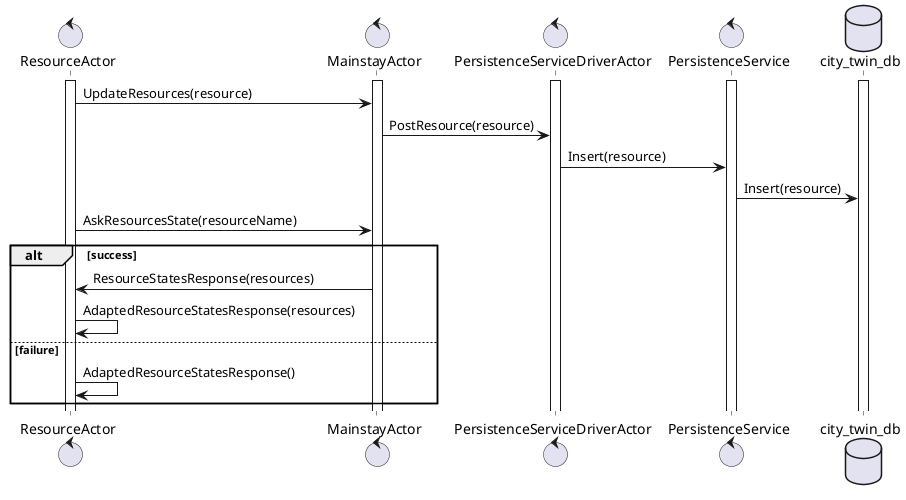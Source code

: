 @startuml

control ResourceActor
control MainstayActor
control PersistenceServiceDriverActor
control PersistenceService
database city_twin_db

activate ResourceActor
activate MainstayActor
activate PersistenceServiceDriverActor
activate PersistenceService
activate city_twin_db

ResourceActor -> MainstayActor : UpdateResources(resource)
MainstayActor -> PersistenceServiceDriverActor : PostResource(resource)
PersistenceServiceDriverActor -> PersistenceService : Insert(resource)
PersistenceService -> city_twin_db : Insert(resource)

ResourceActor -> MainstayActor : AskResourcesState(resourceName)
alt success
MainstayActor -> ResourceActor : ResourceStatesResponse(resources)
ResourceActor -> ResourceActor : AdaptedResourceStatesResponse(resources)
else failure
ResourceActor -> ResourceActor : AdaptedResourceStatesResponse()
end

@enduml